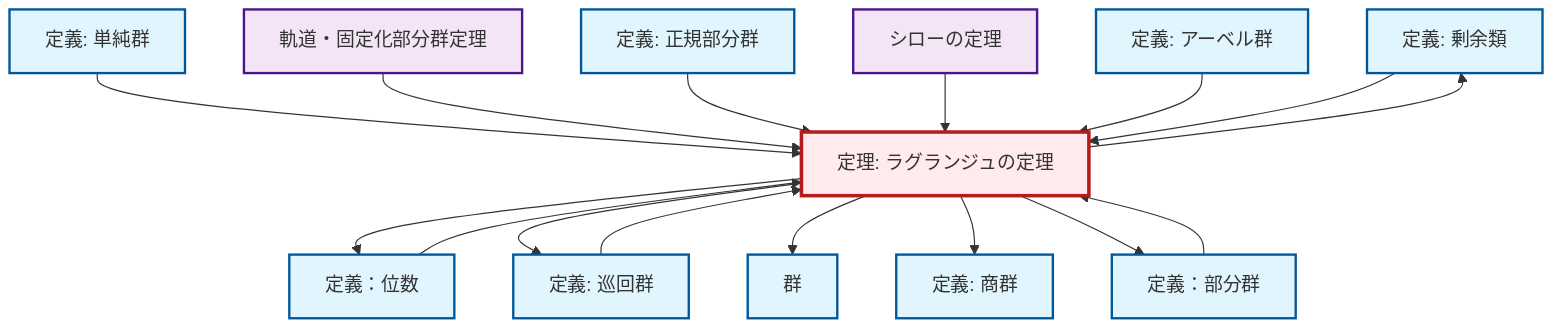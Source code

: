 graph TD
    classDef definition fill:#e1f5fe,stroke:#01579b,stroke-width:2px
    classDef theorem fill:#f3e5f5,stroke:#4a148c,stroke-width:2px
    classDef axiom fill:#fff3e0,stroke:#e65100,stroke-width:2px
    classDef example fill:#e8f5e9,stroke:#1b5e20,stroke-width:2px
    classDef current fill:#ffebee,stroke:#b71c1c,stroke-width:3px
    def-coset["定義: 剰余類"]:::definition
    thm-sylow["シローの定理"]:::theorem
    thm-lagrange["定理: ラグランジュの定理"]:::theorem
    def-quotient-group["定義: 商群"]:::definition
    def-subgroup["定義：部分群"]:::definition
    thm-orbit-stabilizer["軌道・固定化部分群定理"]:::theorem
    def-order["定義：位数"]:::definition
    def-group["群"]:::definition
    def-cyclic-group["定義: 巡回群"]:::definition
    def-normal-subgroup["定義: 正規部分群"]:::definition
    def-simple-group["定義: 単純群"]:::definition
    def-abelian-group["定義: アーベル群"]:::definition
    def-simple-group --> thm-lagrange
    thm-orbit-stabilizer --> thm-lagrange
    def-cyclic-group --> thm-lagrange
    def-normal-subgroup --> thm-lagrange
    thm-sylow --> thm-lagrange
    def-order --> thm-lagrange
    thm-lagrange --> def-coset
    thm-lagrange --> def-order
    def-abelian-group --> thm-lagrange
    thm-lagrange --> def-cyclic-group
    thm-lagrange --> def-group
    thm-lagrange --> def-quotient-group
    def-subgroup --> thm-lagrange
    thm-lagrange --> def-subgroup
    def-coset --> thm-lagrange
    class thm-lagrange current